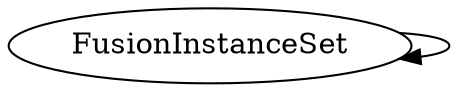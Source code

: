 /* Created by mdot for Matlab */
digraph m2html {
  FusionInstanceSet -> FusionInstanceSet;

  FusionInstanceSet [URL="FusionInstanceSet.html"];
}